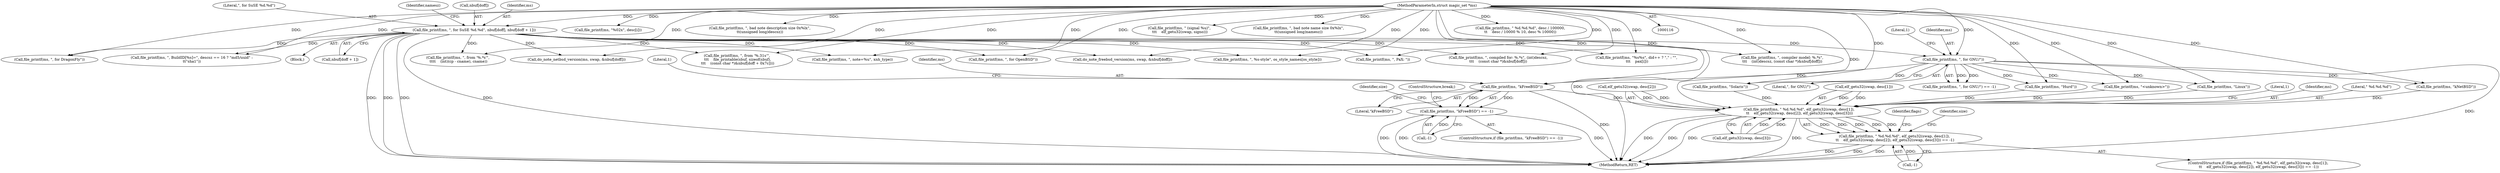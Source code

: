 digraph "0_file_ce90e05774dd77d86cfc8dfa6da57b32816841c4_2@pointer" {
"1000385" [label="(Call,file_printf(ms, \"kFreeBSD\"))"];
"1000335" [label="(Call,file_printf(ms, \", for GNU/\"))"];
"1000287" [label="(Call,file_printf(ms, \", for SuSE %d.%d\", nbuf[doff], nbuf[doff + 1]))"];
"1000117" [label="(MethodParameterIn,struct magic_set *ms)"];
"1000384" [label="(Call,file_printf(ms, \"kFreeBSD\") == -1)"];
"1000416" [label="(Call,file_printf(ms, \" %d.%d.%d\", elf_getu32(swap, desc[1]),\n \t\t    elf_getu32(swap, desc[2]), elf_getu32(swap, desc[3])))"];
"1000415" [label="(Call,file_printf(ms, \" %d.%d.%d\", elf_getu32(swap, desc[1]),\n \t\t    elf_getu32(swap, desc[2]), elf_getu32(swap, desc[3])) == -1)"];
"1000963" [label="(Call,file_printf(ms, \", %s-style\", os_style_names[os_style]))"];
"1000117" [label="(MethodParameterIn,struct magic_set *ms)"];
"1000680" [label="(Call,file_printf(ms, \", compiler model: %.*s\",\n\t\t\t    (int)descsz, (const char *)&nbuf[doff]))"];
"1000389" [label="(Literal,1)"];
"1000509" [label="(Call,file_printf(ms, \"%02x\", desc[i]))"];
"1000440" [label="(Identifier,flags)"];
"1000736" [label="(Call,do_note_freebsd_version(ms, swap, &nbuf[doff]))"];
"1000660" [label="(Call,file_printf(ms, \", compiled for: %.*s\", (int)descsz,\n\t\t\t    (const char *)&nbuf[doff]))"];
"1000386" [label="(Identifier,ms)"];
"1000603" [label="(Call,file_printf(ms, \"%s%s\", did++ ? \",\" : \"\",\n \t\t\t    pax[i]))"];
"1000205" [label="(Call,file_printf(ms, \", bad note description size 0x%lx\",\n\t\t(unsigned long)descsz))"];
"1000429" [label="(Call,elf_getu32(swap, desc[3]))"];
"1000286" [label="(Block,)"];
"1000396" [label="(Call,file_printf(ms, \"kNetBSD\"))"];
"1000384" [label="(Call,file_printf(ms, \"kFreeBSD\") == -1)"];
"1000288" [label="(Identifier,ms)"];
"1000374" [label="(Call,file_printf(ms, \"Solaris\"))"];
"1000476" [label="(Call,file_printf(ms, \", BuildID[%s]=\", descsz == 16 ? \"md5/uuid\" :\n\t\t\"sha1\"))"];
"1000435" [label="(Literal,1)"];
"1000289" [label="(Literal,\", for SuSE %d.%d\")"];
"1000301" [label="(Identifier,namesz)"];
"1000337" [label="(Literal,\", for GNU/\")"];
"1000437" [label="(Identifier,size)"];
"1000392" [label="(ControlStructure,break;)"];
"1000385" [label="(Call,file_printf(ms, \"kFreeBSD\"))"];
"1000391" [label="(Identifier,size)"];
"1001221" [label="(Call,file_printf(ms, \", from '%.*s'\",\n \t\t\t\t    (int)(cp - cname), cname))"];
"1001023" [label="(Call,file_printf(ms, \" (signal %u)\",\n \t\t\t    elf_getu32(swap, signo)))"];
"1000190" [label="(Call,file_printf(ms, \", bad note name size 0x%lx\",\n\t\t(unsigned long)namesz))"];
"1000989" [label="(Call,file_printf(ms, \", from '%.31s'\",\n \t\t\t    file_printable(sbuf, sizeof(sbuf),\n \t\t\t    (const char *)&nbuf[doff + 0x7c])))"];
"1000363" [label="(Call,file_printf(ms, \"Hurd\"))"];
"1000414" [label="(ControlStructure,if (file_printf(ms, \" %d.%d.%d\", elf_getu32(swap, desc[1]),\n \t\t    elf_getu32(swap, desc[2]), elf_getu32(swap, desc[3])) == -1))"];
"1000336" [label="(Identifier,ms)"];
"1000339" [label="(Literal,1)"];
"1000388" [label="(Call,-1)"];
"1000387" [label="(Literal,\"kFreeBSD\")"];
"1000290" [label="(Call,nbuf[doff])"];
"1000775" [label="(Call,file_printf(ms, \", for OpenBSD\"))"];
"1000417" [label="(Identifier,ms)"];
"1000418" [label="(Literal,\" %d.%d.%d\")"];
"1000574" [label="(Call,file_printf(ms, \", PaX: \"))"];
"1000434" [label="(Call,-1)"];
"1000416" [label="(Call,file_printf(ms, \" %d.%d.%d\", elf_getu32(swap, desc[1]),\n \t\t    elf_getu32(swap, desc[2]), elf_getu32(swap, desc[3])))"];
"1000383" [label="(ControlStructure,if (file_printf(ms, \"kFreeBSD\") == -1))"];
"1000815" [label="(Call,file_printf(ms, \", for DragonFly\"))"];
"1000424" [label="(Call,elf_getu32(swap, desc[2]))"];
"1000643" [label="(Call,do_note_netbsd_version(ms, swap, &nbuf[doff]))"];
"1000293" [label="(Call,nbuf[doff + 1])"];
"1000840" [label="(Call,file_printf(ms, \" %d.%d.%d\", desc / 100000,\n\t\t    desc / 10000 % 10, desc % 10000))"];
"1000419" [label="(Call,elf_getu32(swap, desc[1]))"];
"1000335" [label="(Call,file_printf(ms, \", for GNU/\"))"];
"1000287" [label="(Call,file_printf(ms, \", for SuSE %d.%d\", nbuf[doff], nbuf[doff + 1]))"];
"1000700" [label="(Call,file_printf(ms, \", note=%u\", xnh_type))"];
"1000407" [label="(Call,file_printf(ms, \"<unknown>\"))"];
"1000415" [label="(Call,file_printf(ms, \" %d.%d.%d\", elf_getu32(swap, desc[1]),\n \t\t    elf_getu32(swap, desc[2]), elf_getu32(swap, desc[3])) == -1)"];
"1001244" [label="(MethodReturn,RET)"];
"1000352" [label="(Call,file_printf(ms, \"Linux\"))"];
"1000334" [label="(Call,file_printf(ms, \", for GNU/\") == -1)"];
"1000385" -> "1000384"  [label="AST: "];
"1000385" -> "1000387"  [label="CFG: "];
"1000386" -> "1000385"  [label="AST: "];
"1000387" -> "1000385"  [label="AST: "];
"1000389" -> "1000385"  [label="CFG: "];
"1000385" -> "1001244"  [label="DDG: "];
"1000385" -> "1000384"  [label="DDG: "];
"1000385" -> "1000384"  [label="DDG: "];
"1000335" -> "1000385"  [label="DDG: "];
"1000117" -> "1000385"  [label="DDG: "];
"1000385" -> "1000416"  [label="DDG: "];
"1000335" -> "1000334"  [label="AST: "];
"1000335" -> "1000337"  [label="CFG: "];
"1000336" -> "1000335"  [label="AST: "];
"1000337" -> "1000335"  [label="AST: "];
"1000339" -> "1000335"  [label="CFG: "];
"1000335" -> "1001244"  [label="DDG: "];
"1000335" -> "1000334"  [label="DDG: "];
"1000335" -> "1000334"  [label="DDG: "];
"1000287" -> "1000335"  [label="DDG: "];
"1000117" -> "1000335"  [label="DDG: "];
"1000335" -> "1000352"  [label="DDG: "];
"1000335" -> "1000363"  [label="DDG: "];
"1000335" -> "1000374"  [label="DDG: "];
"1000335" -> "1000396"  [label="DDG: "];
"1000335" -> "1000407"  [label="DDG: "];
"1000287" -> "1000286"  [label="AST: "];
"1000287" -> "1000293"  [label="CFG: "];
"1000288" -> "1000287"  [label="AST: "];
"1000289" -> "1000287"  [label="AST: "];
"1000290" -> "1000287"  [label="AST: "];
"1000293" -> "1000287"  [label="AST: "];
"1000301" -> "1000287"  [label="CFG: "];
"1000287" -> "1001244"  [label="DDG: "];
"1000287" -> "1001244"  [label="DDG: "];
"1000287" -> "1001244"  [label="DDG: "];
"1000287" -> "1001244"  [label="DDG: "];
"1000117" -> "1000287"  [label="DDG: "];
"1000287" -> "1000476"  [label="DDG: "];
"1000287" -> "1000574"  [label="DDG: "];
"1000287" -> "1000603"  [label="DDG: "];
"1000287" -> "1000643"  [label="DDG: "];
"1000287" -> "1000660"  [label="DDG: "];
"1000287" -> "1000680"  [label="DDG: "];
"1000287" -> "1000700"  [label="DDG: "];
"1000287" -> "1000736"  [label="DDG: "];
"1000287" -> "1000775"  [label="DDG: "];
"1000287" -> "1000815"  [label="DDG: "];
"1000287" -> "1000963"  [label="DDG: "];
"1000287" -> "1000989"  [label="DDG: "];
"1000287" -> "1001221"  [label="DDG: "];
"1000117" -> "1000116"  [label="AST: "];
"1000117" -> "1001244"  [label="DDG: "];
"1000117" -> "1000190"  [label="DDG: "];
"1000117" -> "1000205"  [label="DDG: "];
"1000117" -> "1000352"  [label="DDG: "];
"1000117" -> "1000363"  [label="DDG: "];
"1000117" -> "1000374"  [label="DDG: "];
"1000117" -> "1000396"  [label="DDG: "];
"1000117" -> "1000407"  [label="DDG: "];
"1000117" -> "1000416"  [label="DDG: "];
"1000117" -> "1000476"  [label="DDG: "];
"1000117" -> "1000509"  [label="DDG: "];
"1000117" -> "1000574"  [label="DDG: "];
"1000117" -> "1000603"  [label="DDG: "];
"1000117" -> "1000643"  [label="DDG: "];
"1000117" -> "1000660"  [label="DDG: "];
"1000117" -> "1000680"  [label="DDG: "];
"1000117" -> "1000700"  [label="DDG: "];
"1000117" -> "1000736"  [label="DDG: "];
"1000117" -> "1000775"  [label="DDG: "];
"1000117" -> "1000815"  [label="DDG: "];
"1000117" -> "1000840"  [label="DDG: "];
"1000117" -> "1000963"  [label="DDG: "];
"1000117" -> "1000989"  [label="DDG: "];
"1000117" -> "1001023"  [label="DDG: "];
"1000117" -> "1001221"  [label="DDG: "];
"1000384" -> "1000383"  [label="AST: "];
"1000384" -> "1000388"  [label="CFG: "];
"1000388" -> "1000384"  [label="AST: "];
"1000391" -> "1000384"  [label="CFG: "];
"1000392" -> "1000384"  [label="CFG: "];
"1000384" -> "1001244"  [label="DDG: "];
"1000384" -> "1001244"  [label="DDG: "];
"1000384" -> "1001244"  [label="DDG: "];
"1000388" -> "1000384"  [label="DDG: "];
"1000416" -> "1000415"  [label="AST: "];
"1000416" -> "1000429"  [label="CFG: "];
"1000417" -> "1000416"  [label="AST: "];
"1000418" -> "1000416"  [label="AST: "];
"1000419" -> "1000416"  [label="AST: "];
"1000424" -> "1000416"  [label="AST: "];
"1000429" -> "1000416"  [label="AST: "];
"1000435" -> "1000416"  [label="CFG: "];
"1000416" -> "1001244"  [label="DDG: "];
"1000416" -> "1001244"  [label="DDG: "];
"1000416" -> "1001244"  [label="DDG: "];
"1000416" -> "1001244"  [label="DDG: "];
"1000416" -> "1000415"  [label="DDG: "];
"1000416" -> "1000415"  [label="DDG: "];
"1000416" -> "1000415"  [label="DDG: "];
"1000416" -> "1000415"  [label="DDG: "];
"1000416" -> "1000415"  [label="DDG: "];
"1000396" -> "1000416"  [label="DDG: "];
"1000374" -> "1000416"  [label="DDG: "];
"1000363" -> "1000416"  [label="DDG: "];
"1000407" -> "1000416"  [label="DDG: "];
"1000352" -> "1000416"  [label="DDG: "];
"1000419" -> "1000416"  [label="DDG: "];
"1000419" -> "1000416"  [label="DDG: "];
"1000424" -> "1000416"  [label="DDG: "];
"1000424" -> "1000416"  [label="DDG: "];
"1000429" -> "1000416"  [label="DDG: "];
"1000429" -> "1000416"  [label="DDG: "];
"1000415" -> "1000414"  [label="AST: "];
"1000415" -> "1000434"  [label="CFG: "];
"1000434" -> "1000415"  [label="AST: "];
"1000437" -> "1000415"  [label="CFG: "];
"1000440" -> "1000415"  [label="CFG: "];
"1000415" -> "1001244"  [label="DDG: "];
"1000415" -> "1001244"  [label="DDG: "];
"1000415" -> "1001244"  [label="DDG: "];
"1000434" -> "1000415"  [label="DDG: "];
}

